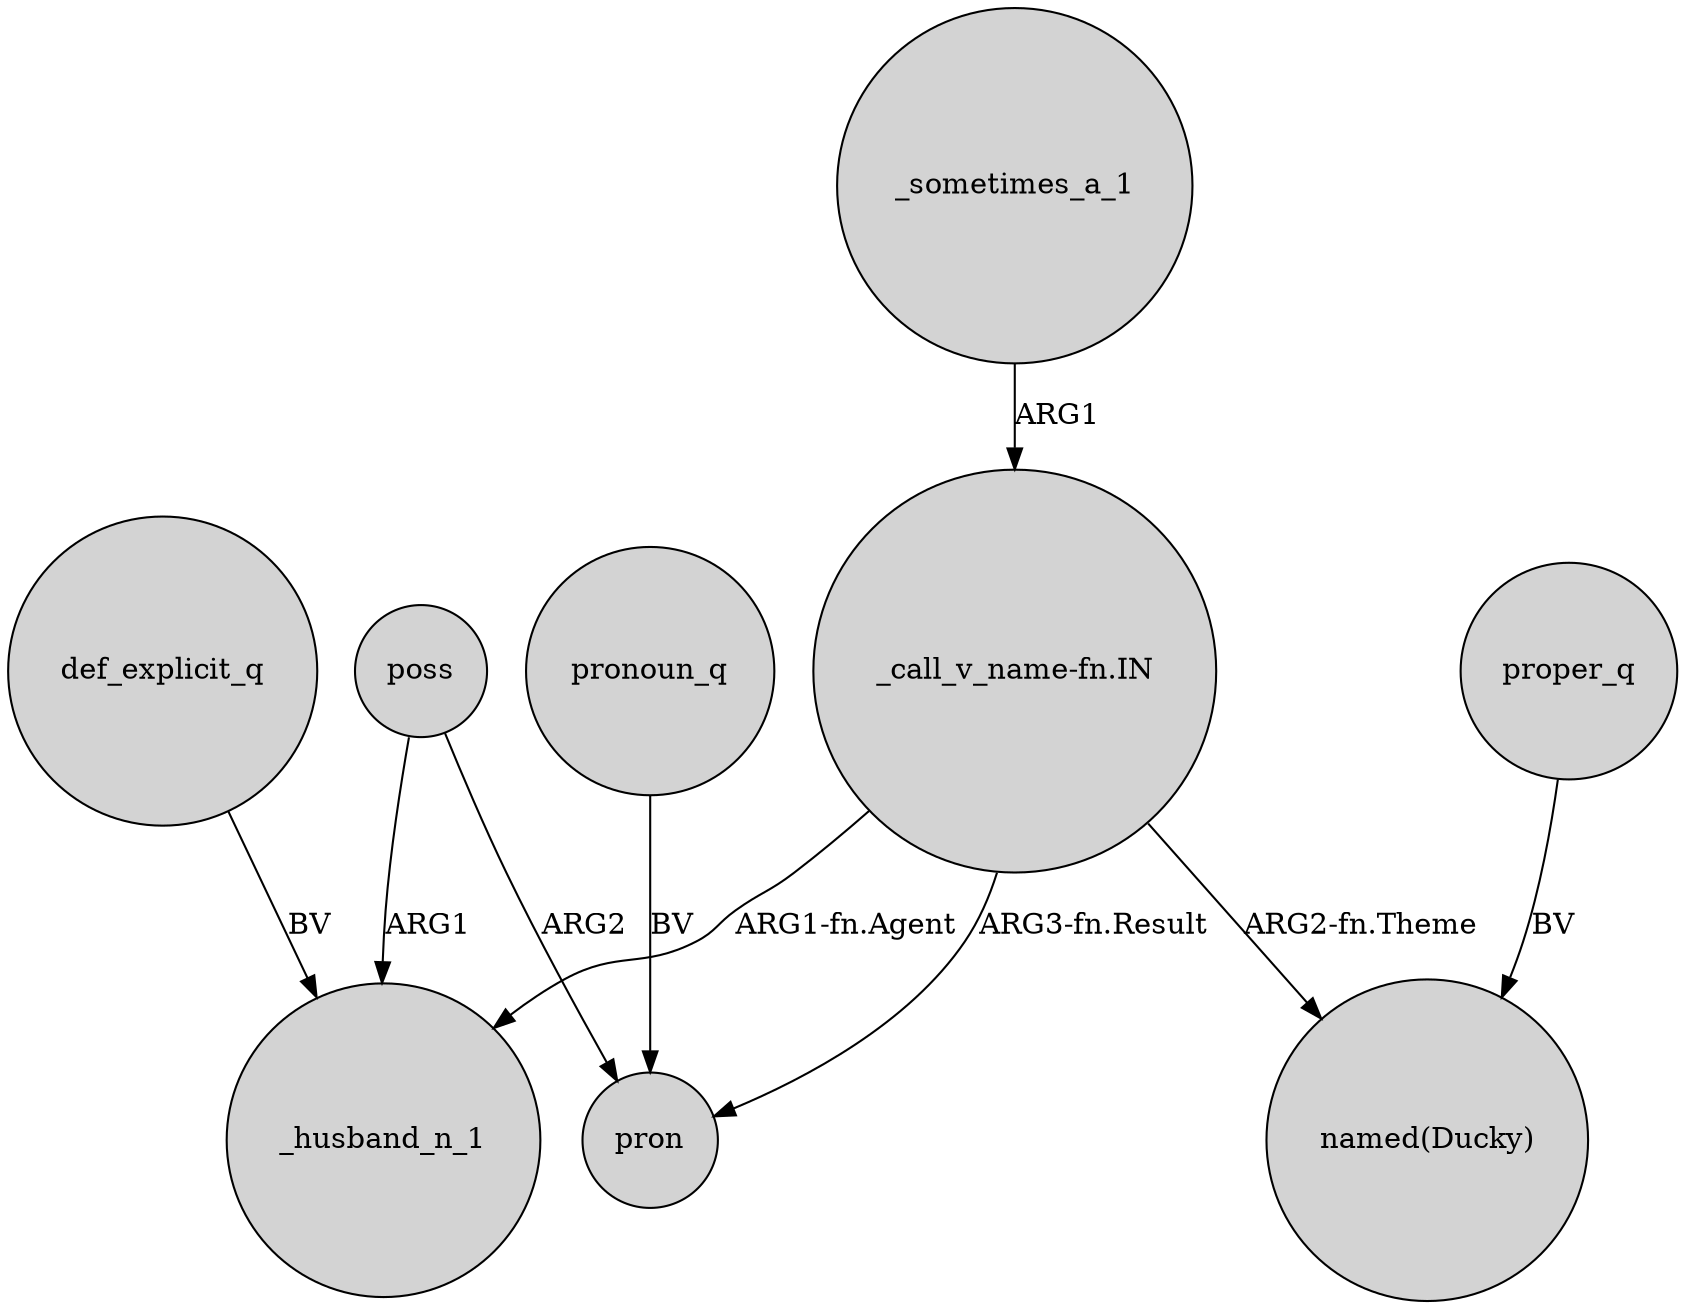 digraph {
	node [shape=circle style=filled]
	def_explicit_q -> _husband_n_1 [label=BV]
	poss -> pron [label=ARG2]
	_sometimes_a_1 -> "_call_v_name-fn.IN" [label=ARG1]
	poss -> _husband_n_1 [label=ARG1]
	"_call_v_name-fn.IN" -> _husband_n_1 [label="ARG1-fn.Agent"]
	"_call_v_name-fn.IN" -> "named(Ducky)" [label="ARG2-fn.Theme"]
	"_call_v_name-fn.IN" -> pron [label="ARG3-fn.Result"]
	proper_q -> "named(Ducky)" [label=BV]
	pronoun_q -> pron [label=BV]
}
